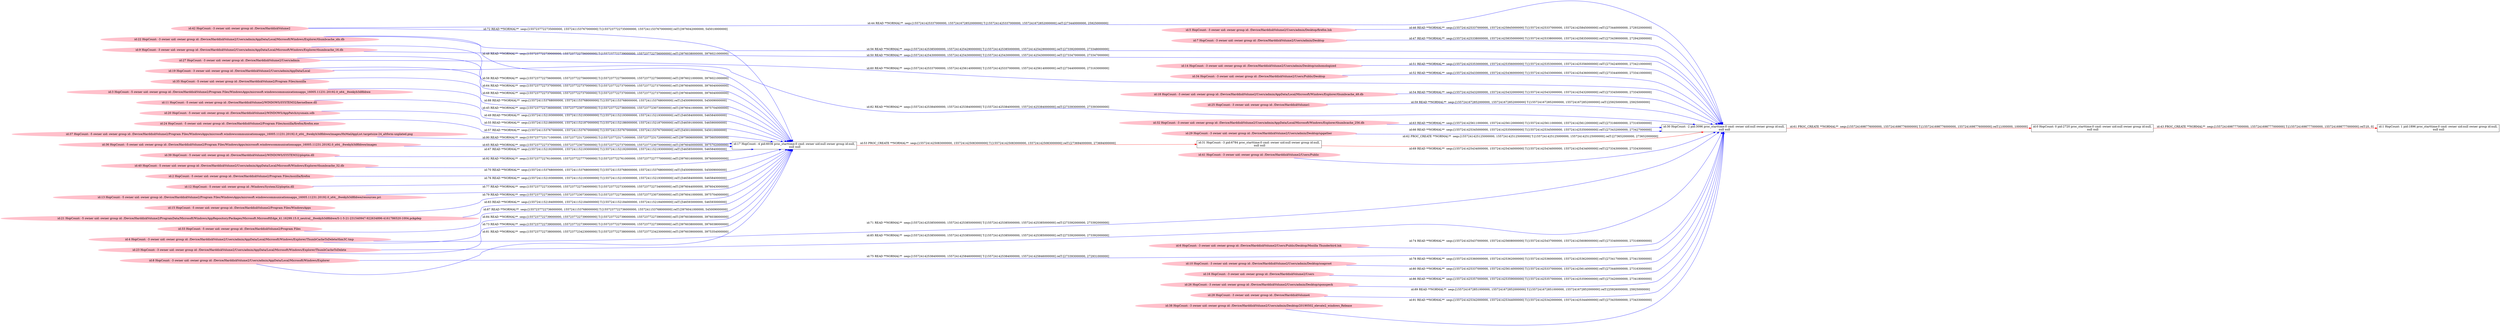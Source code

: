 digraph  {
rankdir=LR
"0"[color=black,label="id:0 HopCount: 0 pid:2720 proc_starttime:0 cmd: owner uid:null owner group id:null,\n null null", shape=box,style=solid];
"1"[color=black,label="id:1 HopCount: 1 pid:1896 proc_starttime:0 cmd: owner uid:null owner group id:null,\n null null", shape=box,style=solid];
"0" -> "1" [id=43,__obj="PROC_CREATE"color=red,label="id:43 PROC_CREATE **NORMAL**  seqs:[1557241698777000000, 1557241698777000000] T:[1557241698777000000, 1557241698777000000] relT:[0, 0]",style=solid];
"42"[color=pink,label="id:42 HopCount: -3 owner uid: owner group id: /Device/HarddiskVolume2 ", shape=oval,style=filled];
"30"[color=black,label="id:30 HopCount: -2 pid:3096 proc_starttime:0 cmd: owner uid:null owner group id:null,\n null null", shape=box,style=solid];
"42" -> "30" [id=44,__obj="READ"color=blue,label="id:44 READ **NORMAL**  seqs:[1557241425337000000, 1557241672852000000] T:[1557241425337000000, 1557241672852000000] relT:[273440000000, 25925000000]",style=solid];
"3"[color=pink,label="id:3 HopCount: -5 owner uid: owner group id: /Device/HarddiskVolume2/Program Files/WindowsApps/microsoft.windowscommunicationsapps_16005.11231.20192.0_x64__8wekyb3d8bbwe ", shape=oval,style=filled];
"17"[color=black,label="id:17 HopCount: -4 pid:6036 proc_starttime:0 cmd: owner uid:null owner group id:null,\n null null", shape=box,style=solid];
"3" -> "17" [id=45,__obj="READ"color=blue,label="id:45 READ **NORMAL**  seqs:[1557237722736000000, 1557237723073000000] T:[1557237722736000000, 1557237723073000000] relT:[3976041000000, 3975704000000]",style=solid];
"5"[color=pink,label="id:5 HopCount: -3 owner uid: owner group id: /Device/HarddiskVolume2/Users/admin/Desktop/firefox.lnk ", shape=oval,style=filled];
"5" -> "30" [id=46,__obj="READ"color=blue,label="id:46 READ **NORMAL**  seqs:[1557241425337000000, 1557241425845000000] T:[1557241425337000000, 1557241425845000000] relT:[273440000000, 272932000000]",style=solid];
"7"[color=pink,label="id:7 HopCount: -3 owner uid: owner group id: /Device/HarddiskVolume2/Users/admin/Desktop ", shape=oval,style=filled];
"7" -> "30" [id=47,__obj="READ"color=blue,label="id:47 READ **NORMAL**  seqs:[1557241425338000000, 1557241425835000000] T:[1557241425338000000, 1557241425835000000] relT:[273439000000, 272942000000]",style=solid];
"22"[color=pink,label="id:22 HopCount: -3 owner uid: owner group id: /Device/HarddiskVolume2/Users/admin/AppData/Local/Microsoft/Windows/Explorer/thumbcache_idx.db ", shape=oval,style=filled];
"22" -> "17" [id=48,__obj="READ"color=blue,label="id:48 READ **NORMAL**  seqs:[1557237722739000000, 1557237722756000000] T:[1557237722739000000, 1557237722756000000] relT:[3976038000000, 3976021000000]",style=solid];
"11"[color=pink,label="id:11 HopCount: -5 owner uid: owner group id: /Device/HarddiskVolume2/WINDOWS/SYSTEM32/kernelbase.dll ", shape=oval,style=filled];
"11" -> "17" [id=49,__obj="READ"color=blue,label="id:49 READ **NORMAL**  seqs:[1557241152193000000, 1557241152193000000] T:[1557241152193000000, 1557241152193000000] relT:[546584000000, 546584000000]",style=solid];
"9"[color=pink,label="id:9 HopCount: -3 owner uid: owner group id: /Device/HarddiskVolume2/Users/admin/AppData/Local/Microsoft/Windows/Explorer/thumbcache_16.db ", shape=oval,style=filled];
"9" -> "30" [id=50,__obj="READ"color=blue,label="id:50 READ **NORMAL**  seqs:[1557241425430000000, 1557241425430000000] T:[1557241425430000000, 1557241425430000000] relT:[273347000000, 273347000000]",style=solid];
"14"[color=pink,label="id:14 HopCount: -3 owner uid: owner group id: /Device/HarddiskVolume2/Users/admin/Desktop/unhomologized ", shape=oval,style=filled];
"14" -> "30" [id=51,__obj="READ"color=blue,label="id:51 READ **NORMAL**  seqs:[1557241425353000000, 1557241425356000000] T:[1557241425353000000, 1557241425356000000] relT:[273424000000, 273421000000]",style=solid];
"34"[color=pink,label="id:34 HopCount: -3 owner uid: owner group id: /Device/HarddiskVolume2/Users/Public/Desktop ", shape=oval,style=filled];
"34" -> "30" [id=52,__obj="READ"color=blue,label="id:52 READ **NORMAL**  seqs:[1557241425433000000, 1557241425436000000] T:[1557241425433000000, 1557241425436000000] relT:[273344000000, 273341000000]",style=solid];
"31"[color=black,label="id:31 HopCount: -3 pid:6784 proc_starttime:0 cmd: owner uid:null owner group id:null,\n null null", shape=box,style=solid];
"17" -> "31" [id=53,__obj="PROC_CREATE"color=red,label="id:53 PROC_CREATE **NORMAL**  seqs:[1557241425083000000, 1557241425083000000] T:[1557241425083000000, 1557241425083000000] relT:[273694000000, 273694000000]",style=solid];
"18"[color=pink,label="id:18 HopCount: -3 owner uid: owner group id: /Device/HarddiskVolume2/Users/admin/AppData/Local/Microsoft/Windows/Explorer/thumbcache_48.db ", shape=oval,style=filled];
"18" -> "30" [id=54,__obj="READ"color=blue,label="id:54 READ **NORMAL**  seqs:[1557241425432000000, 1557241425432000000] T:[1557241425432000000, 1557241425432000000] relT:[273345000000, 273345000000]",style=solid];
"20"[color=pink,label="id:20 HopCount: -5 owner uid: owner group id: /Device/HarddiskVolume2/WINDOWS/AppPatch/sysmain.sdb ", shape=oval,style=filled];
"20" -> "17" [id=55,__obj="READ"color=blue,label="id:55 READ **NORMAL**  seqs:[1557241152186000000, 1557241152187000000] T:[1557241152186000000, 1557241152187000000] relT:[546591000000, 546590000000]",style=solid];
"22" -> "30" [id=56,__obj="READ"color=blue,label="id:56 READ **NORMAL**  seqs:[1557241425385000000, 1557241425429000000] T:[1557241425385000000, 1557241425429000000] relT:[273392000000, 273348000000]",style=solid];
"24"[color=pink,label="id:24 HopCount: -5 owner uid: owner group id: /Device/HarddiskVolume2/Program Files/mozilla/firefox/firefox.exe ", shape=oval,style=filled];
"24" -> "17" [id=57,__obj="READ"color=blue,label="id:57 READ **NORMAL**  seqs:[1557241153767000000, 1557241153767000000] T:[1557241153767000000, 1557241153767000000] relT:[545010000000, 545010000000]",style=solid];
"9" -> "17" [id=58,__obj="READ"color=blue,label="id:58 READ **NORMAL**  seqs:[1557237722756000000, 1557237722756000000] T:[1557237722756000000, 1557237722756000000] relT:[3976021000000, 3976021000000]",style=solid];
"25"[color=pink,label="id:25 HopCount: -3 owner uid: owner group id: /Device/HarddiskVolume1 ", shape=oval,style=filled];
"25" -> "30" [id=59,__obj="READ"color=blue,label="id:59 READ **NORMAL**  seqs:[1557241672852000000, 1557241672852000000] T:[1557241672852000000, 1557241672852000000] relT:[25925000000, 25925000000]",style=solid];
"27"[color=pink,label="id:27 HopCount: -3 owner uid: owner group id: /Device/HarddiskVolume2/Users/admin ", shape=oval,style=filled];
"27" -> "30" [id=60,__obj="READ"color=blue,label="id:60 READ **NORMAL**  seqs:[1557241425337000000, 1557241425614000000] T:[1557241425337000000, 1557241425614000000] relT:[273440000000, 273163000000]",style=solid];
"30" -> "0" [id=61,__obj="PROC_CREATE"color=red,label="id:61 PROC_CREATE **NORMAL**  seqs:[1557241698776000000, 1557241698776000000] T:[1557241698776000000, 1557241698776000000] relT:[1000000, 1000000]",style=solid];
"31" -> "30" [id=62,__obj="PROC_CREATE"color=red,label="id:62 PROC_CREATE **NORMAL**  seqs:[1557241425125000000, 1557241425125000000] T:[1557241425125000000, 1557241425125000000] relT:[273652000000, 273652000000]",style=solid];
"32"[color=pink,label="id:32 HopCount: -3 owner uid: owner group id: /Device/HarddiskVolume2/Users/admin/AppData/Local/Microsoft/Windows/Explorer/thumbcache_256.db ", shape=oval,style=filled];
"32" -> "30" [id=63,__obj="READ"color=blue,label="id:63 READ **NORMAL**  seqs:[1557241425611000000, 1557241425612000000] T:[1557241425611000000, 1557241425612000000] relT:[273166000000, 273165000000]",style=solid];
"27" -> "17" [id=64,__obj="READ"color=blue,label="id:64 READ **NORMAL**  seqs:[1557237722737000000, 1557237722737000000] T:[1557237722737000000, 1557237722737000000] relT:[3976040000000, 3976040000000]",style=solid];
"36"[color=pink,label="id:36 HopCount: -5 owner uid: owner group id: /Device/HarddiskVolume2/Program Files/WindowsApps/microsoft.windowscommunicationsapps_16005.11231.20192.0_x64__8wekyb3d8bbwe/images ", shape=oval,style=filled];
"36" -> "17" [id=65,__obj="READ"color=blue,label="id:65 READ **NORMAL**  seqs:[1557237722737000000, 1557237723075000000] T:[1557237722737000000, 1557237723075000000] relT:[3976040000000, 3975702000000]",style=solid];
"29"[color=pink,label="id:29 HopCount: -3 owner uid: owner group id: /Device/HarddiskVolume2/Users/admin/Desktop/upgather ", shape=oval,style=filled];
"29" -> "30" [id=66,__obj="READ"color=blue,label="id:66 READ **NORMAL**  seqs:[1557241425345000000, 1557241425350000000] T:[1557241425345000000, 1557241425350000000] relT:[273432000000, 273427000000]",style=solid];
"39"[color=pink,label="id:39 HopCount: -5 owner uid: owner group id: /Device/HarddiskVolume2/WINDOWS/SYSTEM32/ploptin.dll ", shape=oval,style=filled];
"39" -> "17" [id=67,__obj="READ"color=blue,label="id:67 READ **NORMAL**  seqs:[1557241152192000000, 1557241152193000000] T:[1557241152192000000, 1557241152193000000] relT:[546585000000, 546584000000]",style=solid];
"19"[color=pink,label="id:19 HopCount: -3 owner uid: owner group id: /Device/HarddiskVolume2/Users/admin/AppData/Local ", shape=oval,style=filled];
"19" -> "17" [id=68,__obj="READ"color=blue,label="id:68 READ **NORMAL**  seqs:[1557237722737000000, 1557237722737000000] T:[1557237722737000000, 1557237722737000000] relT:[3976040000000, 3976040000000]",style=solid];
"41"[color=pink,label="id:41 HopCount: -3 owner uid: owner group id: /Device/HarddiskVolume2/Users/Public ", shape=oval,style=filled];
"41" -> "30" [id=69,__obj="READ"color=blue,label="id:69 READ **NORMAL**  seqs:[1557241425434000000, 1557241425434000000] T:[1557241425434000000, 1557241425434000000] relT:[273343000000, 273343000000]",style=solid];
"2"[color=pink,label="id:2 HopCount: -5 owner uid: owner group id: /Device/HarddiskVolume2/Program Files/mozilla/firefox ", shape=oval,style=filled];
"2" -> "17" [id=70,__obj="READ"color=blue,label="id:70 READ **NORMAL**  seqs:[1557241153768000000, 1557241153768000000] T:[1557241153768000000, 1557241153768000000] relT:[545009000000, 545009000000]",style=solid];
"4"[color=pink,label="id:4 HopCount: -3 owner uid: owner group id: /Device/HarddiskVolume2/Users/admin/AppData/Local/Microsoft/Windows/Explorer/ThumbCacheToDelete/thm3C.tmp ", shape=oval,style=filled];
"4" -> "30" [id=71,__obj="READ"color=blue,label="id:71 READ **NORMAL**  seqs:[1557241425385000000, 1557241425385000000] T:[1557241425385000000, 1557241425385000000] relT:[273392000000, 273392000000]",style=solid];
"42" -> "17" [id=72,__obj="READ"color=blue,label="id:72 READ **NORMAL**  seqs:[1557237722735000000, 1557241153767000000] T:[1557237722735000000, 1557241153767000000] relT:[3976042000000, 545010000000]",style=solid];
"23"[color=pink,label="id:23 HopCount: -3 owner uid: owner group id: /Device/HarddiskVolume2/Users/admin/AppData/Local/Microsoft/Windows/Explorer/ThumbCacheToDelete ", shape=oval,style=filled];
"23" -> "17" [id=73,__obj="READ"color=blue,label="id:73 READ **NORMAL**  seqs:[1557237722739000000, 1557237722739000000] T:[1557237722739000000, 1557237722739000000] relT:[3976038000000, 3976038000000]",style=solid];
"6"[color=pink,label="id:6 HopCount: -3 owner uid: owner group id: /Device/HarddiskVolume2/Users/Public/Desktop/Mozilla Thunderbird.lnk ", shape=oval,style=filled];
"6" -> "30" [id=74,__obj="READ"color=blue,label="id:74 READ **NORMAL**  seqs:[1557241425437000000, 1557241425608000000] T:[1557241425437000000, 1557241425608000000] relT:[273340000000, 273169000000]",style=solid];
"8"[color=pink,label="id:8 HopCount: -3 owner uid: owner group id: /Device/HarddiskVolume2/Users/admin/AppData/Local/Microsoft/Windows/Explorer ", shape=oval,style=filled];
"8" -> "30" [id=75,__obj="READ"color=blue,label="id:75 READ **NORMAL**  seqs:[1557241425384000000, 1557241425846000000] T:[1557241425384000000, 1557241425846000000] relT:[273393000000, 272931000000]",style=solid];
"12"[color=pink,label="id:12 HopCount: -5 owner uid: owner group id: /Windows/System32/ploptin.dll ", shape=oval,style=filled];
"12" -> "17" [id=76,__obj="READ"color=blue,label="id:76 READ **NORMAL**  seqs:[1557241152193000000, 1557241152193000000] T:[1557241152193000000, 1557241152193000000] relT:[546584000000, 546584000000]",style=solid];
"13"[color=pink,label="id:13 HopCount: -5 owner uid: owner group id: /Device/HarddiskVolume2/Program Files/WindowsApps/microsoft.windowscommunicationsapps_16005.11231.20192.0_x64__8wekyb3d8bbwe/resources.pri ", shape=oval,style=filled];
"13" -> "17" [id=77,__obj="READ"color=blue,label="id:77 READ **NORMAL**  seqs:[1557237722733000000, 1557237722734000000] T:[1557237722733000000, 1557237722734000000] relT:[3976044000000, 3976043000000]",style=solid];
"10"[color=pink,label="id:10 HopCount: -3 owner uid: owner group id: /Device/HarddiskVolume2/Users/admin/Desktop/soaproot ", shape=oval,style=filled];
"10" -> "30" [id=78,__obj="READ"color=blue,label="id:78 READ **NORMAL**  seqs:[1557241425360000000, 1557241425362000000] T:[1557241425360000000, 1557241425362000000] relT:[273417000000, 273415000000]",style=solid];
"15"[color=pink,label="id:15 HopCount: -5 owner uid: owner group id: /Device/HarddiskVolume2/Program Files/WindowsApps ", shape=oval,style=filled];
"15" -> "17" [id=79,__obj="READ"color=blue,label="id:79 READ **NORMAL**  seqs:[1557237722736000000, 1557237723073000000] T:[1557237722736000000, 1557237723073000000] relT:[3976041000000, 3975704000000]",style=solid];
"16"[color=pink,label="id:16 HopCount: -3 owner uid: owner group id: /Device/HarddiskVolume2/Users ", shape=oval,style=filled];
"16" -> "30" [id=80,__obj="READ"color=blue,label="id:80 READ **NORMAL**  seqs:[1557241425337000000, 1557241425614000000] T:[1557241425337000000, 1557241425614000000] relT:[273440000000, 273163000000]",style=solid];
"8" -> "17" [id=81,__obj="READ"color=blue,label="id:81 READ **NORMAL**  seqs:[1557237722738000000, 1557237723423000000] T:[1557237722738000000, 1557237723423000000] relT:[3976039000000, 3975354000000]",style=solid];
"19" -> "30" [id=82,__obj="READ"color=blue,label="id:82 READ **NORMAL**  seqs:[1557241425384000000, 1557241425384000000] T:[1557241425384000000, 1557241425384000000] relT:[273393000000, 273393000000]",style=solid];
"21"[color=pink,label="id:21 HopCount: -5 owner uid: owner group id: /Device/HarddiskVolume2/ProgramData/Microsoft/Windows/AppRepository/Packages/Microsoft.MicrosoftEdge_41.16299.15.0_neutral__8wekyb3d8bbwe/S-1-5-21-231540947-922634896-4161786520-1004.pckgdep ", shape=oval,style=filled];
"21" -> "17" [id=83,__obj="READ"color=blue,label="id:83 READ **NORMAL**  seqs:[1557241152184000000, 1557241152184000000] T:[1557241152184000000, 1557241152184000000] relT:[546593000000, 546593000000]",style=solid];
"4" -> "17" [id=84,__obj="READ"color=blue,label="id:84 READ **NORMAL**  seqs:[1557237722739000000, 1557237722739000000] T:[1557237722739000000, 1557237722739000000] relT:[3976038000000, 3976038000000]",style=solid];
"23" -> "30" [id=85,__obj="READ"color=blue,label="id:85 READ **NORMAL**  seqs:[1557241425385000000, 1557241425385000000] T:[1557241425385000000, 1557241425385000000] relT:[273392000000, 273392000000]",style=solid];
"26"[color=pink,label="id:26 HopCount: -3 owner uid: owner group id: /Device/HarddiskVolume2/Users/admin/Desktop/sponspeck ", shape=oval,style=filled];
"26" -> "30" [id=86,__obj="READ"color=blue,label="id:86 READ **NORMAL**  seqs:[1557241425357000000, 1557241425359000000] T:[1557241425357000000, 1557241425359000000] relT:[273420000000, 273418000000]",style=solid];
"33"[color=pink,label="id:33 HopCount: -5 owner uid: owner group id: /Device/HarddiskVolume2/Program Files ", shape=oval,style=filled];
"33" -> "17" [id=87,__obj="READ"color=blue,label="id:87 READ **NORMAL**  seqs:[1557237722736000000, 1557241153768000000] T:[1557237722736000000, 1557241153768000000] relT:[3976041000000, 545009000000]",style=solid];
"35"[color=pink,label="id:35 HopCount: -5 owner uid: owner group id: /Device/HarddiskVolume2/Program Files/mozilla ", shape=oval,style=filled];
"35" -> "17" [id=88,__obj="READ"color=blue,label="id:88 READ **NORMAL**  seqs:[1557241153768000000, 1557241153768000000] T:[1557241153768000000, 1557241153768000000] relT:[545009000000, 545009000000]",style=solid];
"28"[color=pink,label="id:28 HopCount: -3 owner uid: owner group id: /Device/HarddiskVolume4 ", shape=oval,style=filled];
"28" -> "30" [id=89,__obj="READ"color=blue,label="id:89 READ **NORMAL**  seqs:[1557241672851000000, 1557241672852000000] T:[1557241672851000000, 1557241672852000000] relT:[25926000000, 25925000000]",style=solid];
"37"[color=pink,label="id:37 HopCount: -5 owner uid: owner group id: /Device/HarddiskVolume2/Program Files/WindowsApps/microsoft.windowscommunicationsapps_16005.11231.20192.0_x64__8wekyb3d8bbwe/images/HxMailAppList.targetsize-24_altform-unplated.png ", shape=oval,style=filled];
"37" -> "17" [id=90,__obj="READ"color=blue,label="id:90 READ **NORMAL**  seqs:[1557237723171000000, 1557237723172000000] T:[1557237723171000000, 1557237723172000000] relT:[3975606000000, 3975605000000]",style=solid];
"38"[color=pink,label="id:38 HopCount: -3 owner uid: owner group id: /Device/HarddiskVolume2/Users/admin/Desktop/20190502_elevate2_windows_Release ", shape=oval,style=filled];
"38" -> "30" [id=91,__obj="READ"color=blue,label="id:91 READ **NORMAL**  seqs:[1557241425342000000, 1557241425344000000] T:[1557241425342000000, 1557241425344000000] relT:[273435000000, 273433000000]",style=solid];
"40"[color=pink,label="id:40 HopCount: -5 owner uid: owner group id: /Device/HarddiskVolume2/Users/admin/AppData/Local/Microsoft/Windows/Explorer/thumbcache_32.db ", shape=oval,style=filled];
"40" -> "17" [id=92,__obj="READ"color=blue,label="id:92 READ **NORMAL**  seqs:[1557237722761000000, 1557237722777000000] T:[1557237722761000000, 1557237722777000000] relT:[3976016000000, 3976000000000]",style=solid];
}